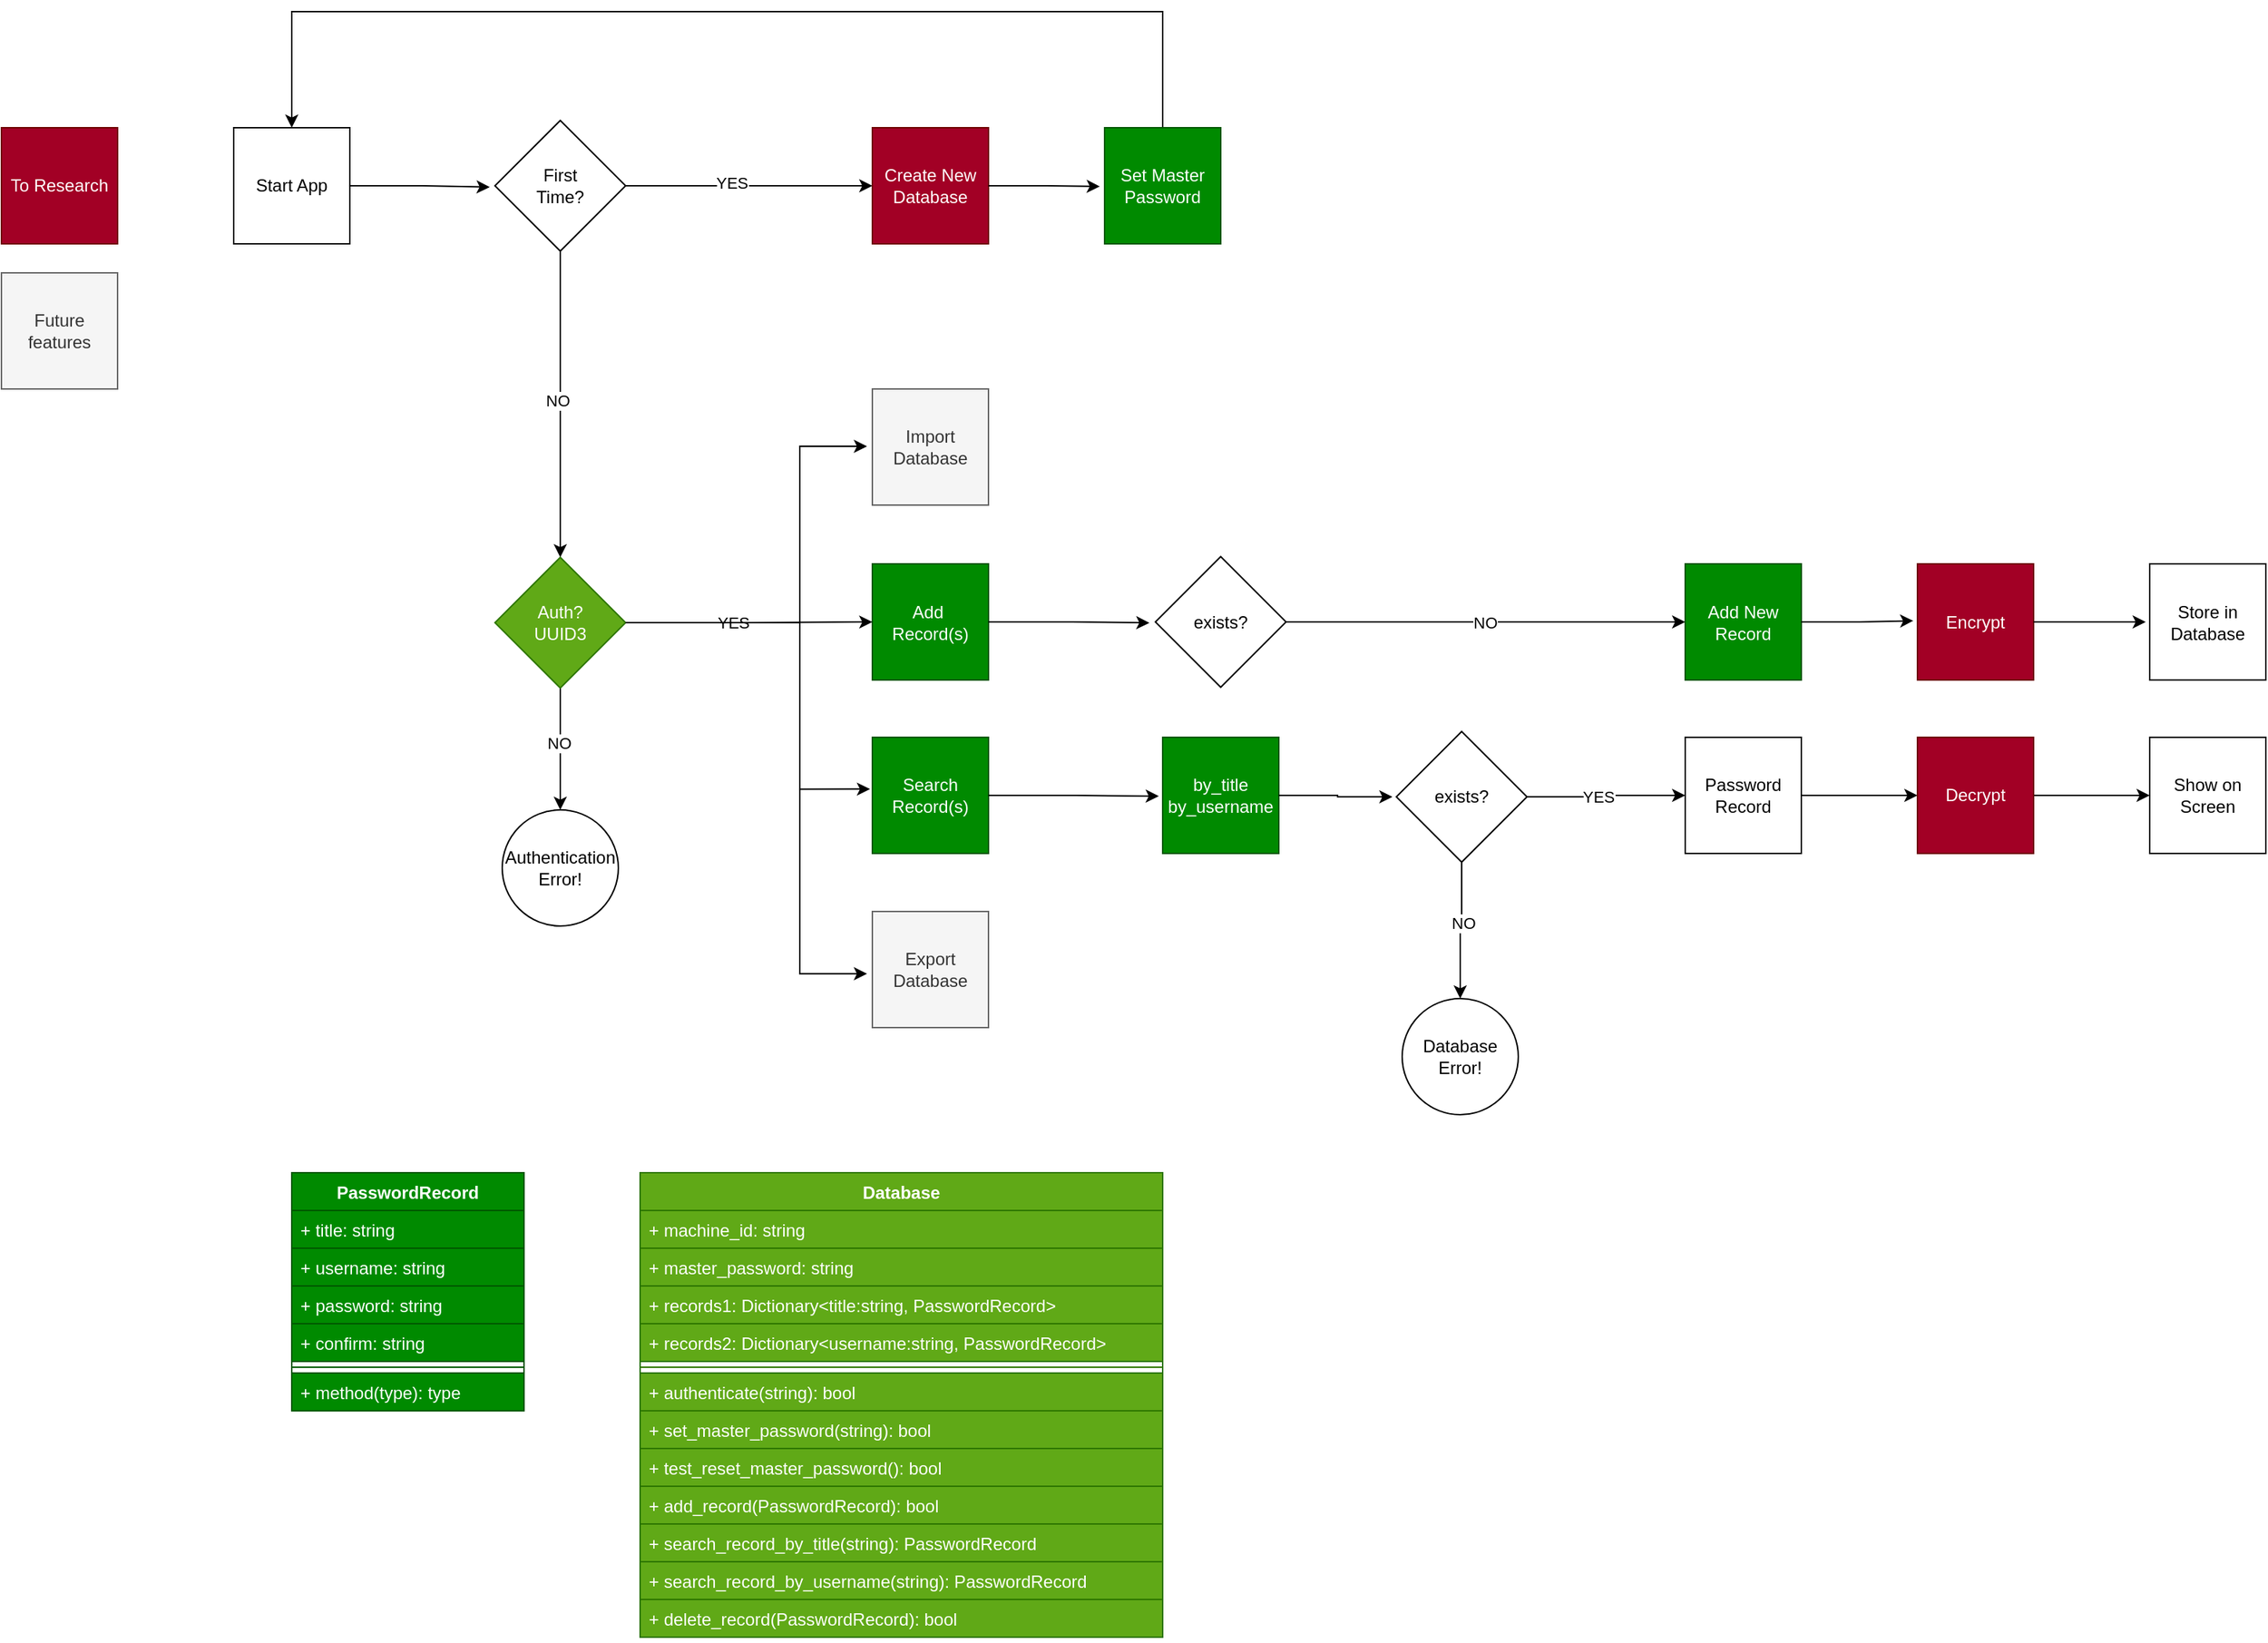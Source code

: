 <mxfile>
    <diagram name="Page-1" id="Cv3YOdcuJNcbwwFZrNBa">
        <mxGraphModel dx="1871" dy="-47" grid="1" gridSize="10" guides="1" tooltips="1" connect="1" arrows="1" fold="1" page="1" pageScale="1" pageWidth="1169" pageHeight="827" math="0" shadow="0">
            <root>
                <mxCell id="0"/>
                <mxCell id="1" parent="0"/>
                <mxCell id="9SKqTit1ZYMC5olBR_RQ-48" value="Start App" style="whiteSpace=wrap;html=1;aspect=fixed;" parent="1" vertex="1">
                    <mxGeometry y="960" width="80" height="80" as="geometry"/>
                </mxCell>
                <mxCell id="9SKqTit1ZYMC5olBR_RQ-61" style="edgeStyle=orthogonalEdgeStyle;rounded=0;orthogonalLoop=1;jettySize=auto;html=1;entryX=0;entryY=0.5;entryDx=0;entryDy=0;" parent="1" source="9SKqTit1ZYMC5olBR_RQ-52" target="9SKqTit1ZYMC5olBR_RQ-59" edge="1">
                    <mxGeometry relative="1" as="geometry"/>
                </mxCell>
                <mxCell id="9SKqTit1ZYMC5olBR_RQ-94" value="YES" style="edgeLabel;html=1;align=center;verticalAlign=middle;resizable=0;points=[];" parent="9SKqTit1ZYMC5olBR_RQ-61" vertex="1" connectable="0">
                    <mxGeometry x="-0.149" y="2" relative="1" as="geometry">
                        <mxPoint as="offset"/>
                    </mxGeometry>
                </mxCell>
                <mxCell id="9SKqTit1ZYMC5olBR_RQ-98" style="edgeStyle=orthogonalEdgeStyle;rounded=0;orthogonalLoop=1;jettySize=auto;html=1;entryX=0.5;entryY=0;entryDx=0;entryDy=0;" parent="1" source="9SKqTit1ZYMC5olBR_RQ-52" target="9SKqTit1ZYMC5olBR_RQ-97" edge="1">
                    <mxGeometry relative="1" as="geometry"/>
                </mxCell>
                <mxCell id="9SKqTit1ZYMC5olBR_RQ-99" value="NO" style="edgeLabel;html=1;align=center;verticalAlign=middle;resizable=0;points=[];" parent="9SKqTit1ZYMC5olBR_RQ-98" vertex="1" connectable="0">
                    <mxGeometry x="-0.029" y="-2" relative="1" as="geometry">
                        <mxPoint as="offset"/>
                    </mxGeometry>
                </mxCell>
                <mxCell id="9SKqTit1ZYMC5olBR_RQ-52" value="First&lt;br&gt;Time?" style="rhombus;whiteSpace=wrap;html=1;" parent="1" vertex="1">
                    <mxGeometry x="180" y="955" width="90" height="90" as="geometry"/>
                </mxCell>
                <mxCell id="9SKqTit1ZYMC5olBR_RQ-59" value="Create New&lt;br&gt;Database" style="whiteSpace=wrap;html=1;aspect=fixed;fillColor=#a20025;strokeColor=#6F0000;fontColor=#ffffff;" parent="1" vertex="1">
                    <mxGeometry x="440" y="960" width="80" height="80" as="geometry"/>
                </mxCell>
                <mxCell id="9SKqTit1ZYMC5olBR_RQ-64" style="edgeStyle=orthogonalEdgeStyle;rounded=0;orthogonalLoop=1;jettySize=auto;html=1;entryX=-0.04;entryY=0.51;entryDx=0;entryDy=0;entryPerimeter=0;" parent="1" source="9SKqTit1ZYMC5olBR_RQ-48" target="9SKqTit1ZYMC5olBR_RQ-52" edge="1">
                    <mxGeometry relative="1" as="geometry"/>
                </mxCell>
                <mxCell id="9SKqTit1ZYMC5olBR_RQ-65" value="Add&amp;nbsp; Record(s)" style="whiteSpace=wrap;html=1;aspect=fixed;fillColor=#008a00;fontColor=#ffffff;strokeColor=#005700;" parent="1" vertex="1">
                    <mxGeometry x="440" y="1260.5" width="80" height="80" as="geometry"/>
                </mxCell>
                <mxCell id="9SKqTit1ZYMC5olBR_RQ-69" value="Import&lt;br&gt;Database" style="whiteSpace=wrap;html=1;aspect=fixed;fillColor=#f5f5f5;fontColor=#333333;strokeColor=#666666;" parent="1" vertex="1">
                    <mxGeometry x="440" y="1140" width="80" height="80" as="geometry"/>
                </mxCell>
                <mxCell id="9SKqTit1ZYMC5olBR_RQ-93" style="edgeStyle=orthogonalEdgeStyle;rounded=0;orthogonalLoop=1;jettySize=auto;html=1;entryX=0.5;entryY=0;entryDx=0;entryDy=0;" parent="1" source="9SKqTit1ZYMC5olBR_RQ-91" target="9SKqTit1ZYMC5olBR_RQ-48" edge="1">
                    <mxGeometry relative="1" as="geometry">
                        <Array as="points">
                            <mxPoint x="640" y="880"/>
                            <mxPoint x="40" y="880"/>
                        </Array>
                    </mxGeometry>
                </mxCell>
                <mxCell id="9SKqTit1ZYMC5olBR_RQ-91" value="Set Master&lt;br&gt;Password" style="whiteSpace=wrap;html=1;aspect=fixed;fillColor=#008a00;fontColor=#ffffff;strokeColor=#005700;" parent="1" vertex="1">
                    <mxGeometry x="600" y="960" width="80" height="80" as="geometry"/>
                </mxCell>
                <mxCell id="9SKqTit1ZYMC5olBR_RQ-92" style="edgeStyle=orthogonalEdgeStyle;rounded=0;orthogonalLoop=1;jettySize=auto;html=1;entryX=-0.041;entryY=0.506;entryDx=0;entryDy=0;entryPerimeter=0;" parent="1" source="9SKqTit1ZYMC5olBR_RQ-59" target="9SKqTit1ZYMC5olBR_RQ-91" edge="1">
                    <mxGeometry relative="1" as="geometry"/>
                </mxCell>
                <mxCell id="9SKqTit1ZYMC5olBR_RQ-100" style="edgeStyle=orthogonalEdgeStyle;rounded=0;orthogonalLoop=1;jettySize=auto;html=1;entryX=0;entryY=0.5;entryDx=0;entryDy=0;" parent="1" source="9SKqTit1ZYMC5olBR_RQ-97" target="9SKqTit1ZYMC5olBR_RQ-65" edge="1">
                    <mxGeometry relative="1" as="geometry"/>
                </mxCell>
                <mxCell id="9SKqTit1ZYMC5olBR_RQ-104" style="edgeStyle=orthogonalEdgeStyle;rounded=0;orthogonalLoop=1;jettySize=auto;html=1;entryX=0.5;entryY=0;entryDx=0;entryDy=0;" parent="1" source="9SKqTit1ZYMC5olBR_RQ-97" target="9SKqTit1ZYMC5olBR_RQ-103" edge="1">
                    <mxGeometry relative="1" as="geometry"/>
                </mxCell>
                <mxCell id="9SKqTit1ZYMC5olBR_RQ-105" value="NO" style="edgeLabel;html=1;align=center;verticalAlign=middle;resizable=0;points=[];" parent="9SKqTit1ZYMC5olBR_RQ-104" vertex="1" connectable="0">
                    <mxGeometry x="-0.094" y="-1" relative="1" as="geometry">
                        <mxPoint as="offset"/>
                    </mxGeometry>
                </mxCell>
                <mxCell id="9SKqTit1ZYMC5olBR_RQ-97" value="Auth?&lt;br&gt;UUID3" style="rhombus;whiteSpace=wrap;html=1;fillColor=#60a917;strokeColor=#2D7600;fontColor=#ffffff;" parent="1" vertex="1">
                    <mxGeometry x="180" y="1256" width="90" height="90" as="geometry"/>
                </mxCell>
                <mxCell id="9SKqTit1ZYMC5olBR_RQ-101" style="edgeStyle=orthogonalEdgeStyle;rounded=0;orthogonalLoop=1;jettySize=auto;html=1;entryX=-0.046;entryY=0.494;entryDx=0;entryDy=0;entryPerimeter=0;" parent="1" source="9SKqTit1ZYMC5olBR_RQ-97" target="9SKqTit1ZYMC5olBR_RQ-69" edge="1">
                    <mxGeometry relative="1" as="geometry">
                        <Array as="points">
                            <mxPoint x="390" y="1301"/>
                            <mxPoint x="390" y="1179"/>
                        </Array>
                    </mxGeometry>
                </mxCell>
                <mxCell id="9SKqTit1ZYMC5olBR_RQ-102" value="YES" style="edgeLabel;html=1;align=center;verticalAlign=middle;resizable=0;points=[];" parent="9SKqTit1ZYMC5olBR_RQ-101" vertex="1" connectable="0">
                    <mxGeometry x="-0.489" relative="1" as="geometry">
                        <mxPoint as="offset"/>
                    </mxGeometry>
                </mxCell>
                <mxCell id="9SKqTit1ZYMC5olBR_RQ-103" value="Authentication&lt;br&gt;Error!" style="ellipse;whiteSpace=wrap;html=1;" parent="1" vertex="1">
                    <mxGeometry x="185" y="1430" width="80" height="80" as="geometry"/>
                </mxCell>
                <mxCell id="9SKqTit1ZYMC5olBR_RQ-106" value="Search&lt;br&gt;Record(s)" style="whiteSpace=wrap;html=1;aspect=fixed;fillColor=#008a00;fontColor=#ffffff;strokeColor=#005700;" parent="1" vertex="1">
                    <mxGeometry x="440" y="1380" width="80" height="80" as="geometry"/>
                </mxCell>
                <mxCell id="9SKqTit1ZYMC5olBR_RQ-107" style="edgeStyle=orthogonalEdgeStyle;rounded=0;orthogonalLoop=1;jettySize=auto;html=1;entryX=-0.02;entryY=0.446;entryDx=0;entryDy=0;entryPerimeter=0;" parent="1" source="9SKqTit1ZYMC5olBR_RQ-97" target="9SKqTit1ZYMC5olBR_RQ-106" edge="1">
                    <mxGeometry relative="1" as="geometry">
                        <Array as="points">
                            <mxPoint x="390" y="1301"/>
                            <mxPoint x="390" y="1416"/>
                        </Array>
                    </mxGeometry>
                </mxCell>
                <mxCell id="9SKqTit1ZYMC5olBR_RQ-109" value="Export Database" style="whiteSpace=wrap;html=1;aspect=fixed;fillColor=#f5f5f5;fontColor=#333333;strokeColor=#666666;" parent="1" vertex="1">
                    <mxGeometry x="440" y="1500" width="80" height="80" as="geometry"/>
                </mxCell>
                <mxCell id="9SKqTit1ZYMC5olBR_RQ-110" style="edgeStyle=orthogonalEdgeStyle;rounded=0;orthogonalLoop=1;jettySize=auto;html=1;entryX=-0.046;entryY=0.536;entryDx=0;entryDy=0;entryPerimeter=0;" parent="1" source="9SKqTit1ZYMC5olBR_RQ-97" target="9SKqTit1ZYMC5olBR_RQ-109" edge="1">
                    <mxGeometry relative="1" as="geometry">
                        <Array as="points">
                            <mxPoint x="390" y="1301"/>
                            <mxPoint x="390" y="1543"/>
                        </Array>
                    </mxGeometry>
                </mxCell>
                <mxCell id="9SKqTit1ZYMC5olBR_RQ-112" value="PasswordRecord" style="swimlane;fontStyle=1;align=center;verticalAlign=top;childLayout=stackLayout;horizontal=1;startSize=26;horizontalStack=0;resizeParent=1;resizeParentMax=0;resizeLast=0;collapsible=1;marginBottom=0;whiteSpace=wrap;html=1;fillColor=#008a00;fontColor=#ffffff;strokeColor=#005700;" parent="1" vertex="1">
                    <mxGeometry x="40" y="1680" width="160" height="138" as="geometry"/>
                </mxCell>
                <mxCell id="9SKqTit1ZYMC5olBR_RQ-125" value="+ title: string" style="text;align=left;verticalAlign=top;spacingLeft=4;spacingRight=4;overflow=hidden;rotatable=0;points=[[0,0.5],[1,0.5]];portConstraint=eastwest;whiteSpace=wrap;html=1;fillColor=#008a00;fontColor=#ffffff;strokeColor=#005700;" parent="9SKqTit1ZYMC5olBR_RQ-112" vertex="1">
                    <mxGeometry y="26" width="160" height="26" as="geometry"/>
                </mxCell>
                <mxCell id="9SKqTit1ZYMC5olBR_RQ-113" value="+ username: string" style="text;align=left;verticalAlign=top;spacingLeft=4;spacingRight=4;overflow=hidden;rotatable=0;points=[[0,0.5],[1,0.5]];portConstraint=eastwest;whiteSpace=wrap;html=1;fillColor=#008a00;fontColor=#ffffff;strokeColor=#005700;" parent="9SKqTit1ZYMC5olBR_RQ-112" vertex="1">
                    <mxGeometry y="52" width="160" height="26" as="geometry"/>
                </mxCell>
                <mxCell id="9SKqTit1ZYMC5olBR_RQ-116" value="+ password: string" style="text;align=left;verticalAlign=top;spacingLeft=4;spacingRight=4;overflow=hidden;rotatable=0;points=[[0,0.5],[1,0.5]];portConstraint=eastwest;whiteSpace=wrap;html=1;fillColor=#008a00;fontColor=#ffffff;strokeColor=#005700;" parent="9SKqTit1ZYMC5olBR_RQ-112" vertex="1">
                    <mxGeometry y="78" width="160" height="26" as="geometry"/>
                </mxCell>
                <mxCell id="9SKqTit1ZYMC5olBR_RQ-117" value="+ confirm: string" style="text;align=left;verticalAlign=top;spacingLeft=4;spacingRight=4;overflow=hidden;rotatable=0;points=[[0,0.5],[1,0.5]];portConstraint=eastwest;whiteSpace=wrap;html=1;fillColor=#008a00;fontColor=#ffffff;strokeColor=#005700;" parent="9SKqTit1ZYMC5olBR_RQ-112" vertex="1">
                    <mxGeometry y="104" width="160" height="26" as="geometry"/>
                </mxCell>
                <mxCell id="9SKqTit1ZYMC5olBR_RQ-114" value="" style="line;strokeWidth=1;align=left;verticalAlign=middle;spacingTop=-1;spacingLeft=3;spacingRight=3;rotatable=0;labelPosition=right;points=[];portConstraint=eastwest;fillColor=#008a00;fontColor=#ffffff;strokeColor=#005700;" parent="9SKqTit1ZYMC5olBR_RQ-112" vertex="1">
                    <mxGeometry y="130" width="160" height="8" as="geometry"/>
                </mxCell>
                <mxCell id="9SKqTit1ZYMC5olBR_RQ-134" value="Database" style="swimlane;fontStyle=1;align=center;verticalAlign=top;childLayout=stackLayout;horizontal=1;startSize=26;horizontalStack=0;resizeParent=1;resizeParentMax=0;resizeLast=0;collapsible=1;marginBottom=0;whiteSpace=wrap;html=1;fillColor=#60a917;strokeColor=#2D7600;fontColor=#ffffff;" parent="1" vertex="1">
                    <mxGeometry x="280" y="1680" width="360" height="320" as="geometry"/>
                </mxCell>
                <mxCell id="9SKqTit1ZYMC5olBR_RQ-135" value="+ machine_id: string" style="text;strokeColor=#2D7600;fillColor=#60a917;align=left;verticalAlign=top;spacingLeft=4;spacingRight=4;overflow=hidden;rotatable=0;points=[[0,0.5],[1,0.5]];portConstraint=eastwest;whiteSpace=wrap;html=1;fontColor=#ffffff;" parent="9SKqTit1ZYMC5olBR_RQ-134" vertex="1">
                    <mxGeometry y="26" width="360" height="26" as="geometry"/>
                </mxCell>
                <mxCell id="9SKqTit1ZYMC5olBR_RQ-136" value="+ master_password: string" style="text;strokeColor=#2D7600;fillColor=#60a917;align=left;verticalAlign=top;spacingLeft=4;spacingRight=4;overflow=hidden;rotatable=0;points=[[0,0.5],[1,0.5]];portConstraint=eastwest;whiteSpace=wrap;html=1;fontColor=#ffffff;" parent="9SKqTit1ZYMC5olBR_RQ-134" vertex="1">
                    <mxGeometry y="52" width="360" height="26" as="geometry"/>
                </mxCell>
                <mxCell id="9SKqTit1ZYMC5olBR_RQ-138" value="+ records1: Dictionary&amp;lt;title:string, PasswordRecord&amp;gt;" style="text;strokeColor=#2D7600;fillColor=#60a917;align=left;verticalAlign=top;spacingLeft=4;spacingRight=4;overflow=hidden;rotatable=0;points=[[0,0.5],[1,0.5]];portConstraint=eastwest;whiteSpace=wrap;html=1;fontColor=#ffffff;" parent="9SKqTit1ZYMC5olBR_RQ-134" vertex="1">
                    <mxGeometry y="78" width="360" height="26" as="geometry"/>
                </mxCell>
                <mxCell id="9SKqTit1ZYMC5olBR_RQ-145" value="+ records2: Dictionary&amp;lt;username:string, PasswordRecord&amp;gt;" style="text;strokeColor=#2D7600;fillColor=#60a917;align=left;verticalAlign=top;spacingLeft=4;spacingRight=4;overflow=hidden;rotatable=0;points=[[0,0.5],[1,0.5]];portConstraint=eastwest;whiteSpace=wrap;html=1;fontColor=#ffffff;" parent="9SKqTit1ZYMC5olBR_RQ-134" vertex="1">
                    <mxGeometry y="104" width="360" height="26" as="geometry"/>
                </mxCell>
                <mxCell id="9SKqTit1ZYMC5olBR_RQ-139" value="" style="line;strokeWidth=1;fillColor=#60a917;align=left;verticalAlign=middle;spacingTop=-1;spacingLeft=3;spacingRight=3;rotatable=0;labelPosition=right;points=[];portConstraint=eastwest;strokeColor=#2D7600;fontColor=#ffffff;" parent="9SKqTit1ZYMC5olBR_RQ-134" vertex="1">
                    <mxGeometry y="130" width="360" height="8" as="geometry"/>
                </mxCell>
                <mxCell id="9SKqTit1ZYMC5olBR_RQ-140" value="+ authenticate(string): bool" style="text;strokeColor=#2D7600;fillColor=#60a917;align=left;verticalAlign=top;spacingLeft=4;spacingRight=4;overflow=hidden;rotatable=0;points=[[0,0.5],[1,0.5]];portConstraint=eastwest;whiteSpace=wrap;html=1;fontColor=#ffffff;" parent="9SKqTit1ZYMC5olBR_RQ-134" vertex="1">
                    <mxGeometry y="138" width="360" height="26" as="geometry"/>
                </mxCell>
                <mxCell id="9SKqTit1ZYMC5olBR_RQ-146" value="+ set_master_password(string): bool" style="text;strokeColor=#2D7600;fillColor=#60a917;align=left;verticalAlign=top;spacingLeft=4;spacingRight=4;overflow=hidden;rotatable=0;points=[[0,0.5],[1,0.5]];portConstraint=eastwest;whiteSpace=wrap;html=1;fontColor=#ffffff;" parent="9SKqTit1ZYMC5olBR_RQ-134" vertex="1">
                    <mxGeometry y="164" width="360" height="26" as="geometry"/>
                </mxCell>
                <mxCell id="9SKqTit1ZYMC5olBR_RQ-147" value="+ test_reset_master_password(): bool" style="text;strokeColor=#2D7600;fillColor=#60a917;align=left;verticalAlign=top;spacingLeft=4;spacingRight=4;overflow=hidden;rotatable=0;points=[[0,0.5],[1,0.5]];portConstraint=eastwest;whiteSpace=wrap;html=1;fontColor=#ffffff;" parent="9SKqTit1ZYMC5olBR_RQ-134" vertex="1">
                    <mxGeometry y="190" width="360" height="26" as="geometry"/>
                </mxCell>
                <mxCell id="9SKqTit1ZYMC5olBR_RQ-141" value="+ add_record(PasswordRecord): bool" style="text;strokeColor=#2D7600;fillColor=#60a917;align=left;verticalAlign=top;spacingLeft=4;spacingRight=4;overflow=hidden;rotatable=0;points=[[0,0.5],[1,0.5]];portConstraint=eastwest;whiteSpace=wrap;html=1;fontColor=#ffffff;" parent="9SKqTit1ZYMC5olBR_RQ-134" vertex="1">
                    <mxGeometry y="216" width="360" height="26" as="geometry"/>
                </mxCell>
                <mxCell id="9SKqTit1ZYMC5olBR_RQ-143" value="+ search_record_by_title(string): PasswordRecord" style="text;strokeColor=#2D7600;fillColor=#60a917;align=left;verticalAlign=top;spacingLeft=4;spacingRight=4;overflow=hidden;rotatable=0;points=[[0,0.5],[1,0.5]];portConstraint=eastwest;whiteSpace=wrap;html=1;fontColor=#ffffff;" parent="9SKqTit1ZYMC5olBR_RQ-134" vertex="1">
                    <mxGeometry y="242" width="360" height="26" as="geometry"/>
                </mxCell>
                <mxCell id="9SKqTit1ZYMC5olBR_RQ-142" value="+ search_record_by_username(string): PasswordRecord" style="text;strokeColor=#2D7600;fillColor=#60a917;align=left;verticalAlign=top;spacingLeft=4;spacingRight=4;overflow=hidden;rotatable=0;points=[[0,0.5],[1,0.5]];portConstraint=eastwest;whiteSpace=wrap;html=1;fontColor=#ffffff;" parent="9SKqTit1ZYMC5olBR_RQ-134" vertex="1">
                    <mxGeometry y="268" width="360" height="26" as="geometry"/>
                </mxCell>
                <mxCell id="9SKqTit1ZYMC5olBR_RQ-144" value="+ delete_record(PasswordRecord): bool" style="text;strokeColor=#2D7600;fillColor=#60a917;align=left;verticalAlign=top;spacingLeft=4;spacingRight=4;overflow=hidden;rotatable=0;points=[[0,0.5],[1,0.5]];portConstraint=eastwest;whiteSpace=wrap;html=1;fontColor=#ffffff;" parent="9SKqTit1ZYMC5olBR_RQ-134" vertex="1">
                    <mxGeometry y="294" width="360" height="26" as="geometry"/>
                </mxCell>
                <mxCell id="9SKqTit1ZYMC5olBR_RQ-148" value="by_title&lt;br&gt;by_username" style="whiteSpace=wrap;html=1;aspect=fixed;fillColor=#008a00;fontColor=#ffffff;strokeColor=#005700;" parent="1" vertex="1">
                    <mxGeometry x="640" y="1380" width="80" height="80" as="geometry"/>
                </mxCell>
                <mxCell id="9SKqTit1ZYMC5olBR_RQ-149" style="edgeStyle=orthogonalEdgeStyle;rounded=0;orthogonalLoop=1;jettySize=auto;html=1;entryX=-0.033;entryY=0.507;entryDx=0;entryDy=0;entryPerimeter=0;" parent="1" source="9SKqTit1ZYMC5olBR_RQ-106" target="9SKqTit1ZYMC5olBR_RQ-148" edge="1">
                    <mxGeometry relative="1" as="geometry"/>
                </mxCell>
                <mxCell id="9SKqTit1ZYMC5olBR_RQ-154" style="edgeStyle=orthogonalEdgeStyle;rounded=0;orthogonalLoop=1;jettySize=auto;html=1;entryX=0;entryY=0.5;entryDx=0;entryDy=0;" parent="1" source="9SKqTit1ZYMC5olBR_RQ-151" target="9SKqTit1ZYMC5olBR_RQ-153" edge="1">
                    <mxGeometry relative="1" as="geometry"/>
                </mxCell>
                <mxCell id="9SKqTit1ZYMC5olBR_RQ-159" value="YES" style="edgeLabel;html=1;align=center;verticalAlign=middle;resizable=0;points=[];" parent="9SKqTit1ZYMC5olBR_RQ-154" vertex="1" connectable="0">
                    <mxGeometry x="-0.11" relative="1" as="geometry">
                        <mxPoint as="offset"/>
                    </mxGeometry>
                </mxCell>
                <mxCell id="9SKqTit1ZYMC5olBR_RQ-157" style="edgeStyle=orthogonalEdgeStyle;rounded=0;orthogonalLoop=1;jettySize=auto;html=1;entryX=0.5;entryY=0;entryDx=0;entryDy=0;" parent="1" source="9SKqTit1ZYMC5olBR_RQ-151" target="9SKqTit1ZYMC5olBR_RQ-155" edge="1">
                    <mxGeometry relative="1" as="geometry"/>
                </mxCell>
                <mxCell id="9SKqTit1ZYMC5olBR_RQ-158" value="NO" style="edgeLabel;html=1;align=center;verticalAlign=middle;resizable=0;points=[];" parent="9SKqTit1ZYMC5olBR_RQ-157" vertex="1" connectable="0">
                    <mxGeometry x="-0.119" y="1" relative="1" as="geometry">
                        <mxPoint as="offset"/>
                    </mxGeometry>
                </mxCell>
                <mxCell id="9SKqTit1ZYMC5olBR_RQ-151" value="exists?" style="rhombus;whiteSpace=wrap;html=1;" parent="1" vertex="1">
                    <mxGeometry x="801" y="1376" width="90" height="90" as="geometry"/>
                </mxCell>
                <mxCell id="9SKqTit1ZYMC5olBR_RQ-152" style="edgeStyle=orthogonalEdgeStyle;rounded=0;orthogonalLoop=1;jettySize=auto;html=1;entryX=-0.03;entryY=0.5;entryDx=0;entryDy=0;entryPerimeter=0;" parent="1" source="9SKqTit1ZYMC5olBR_RQ-148" target="9SKqTit1ZYMC5olBR_RQ-151" edge="1">
                    <mxGeometry relative="1" as="geometry"/>
                </mxCell>
                <mxCell id="9SKqTit1ZYMC5olBR_RQ-174" style="edgeStyle=orthogonalEdgeStyle;rounded=0;orthogonalLoop=1;jettySize=auto;html=1;entryX=0;entryY=0.5;entryDx=0;entryDy=0;" parent="1" source="9SKqTit1ZYMC5olBR_RQ-153" target="9SKqTit1ZYMC5olBR_RQ-173" edge="1">
                    <mxGeometry relative="1" as="geometry"/>
                </mxCell>
                <mxCell id="9SKqTit1ZYMC5olBR_RQ-153" value="Password&lt;br&gt;Record" style="whiteSpace=wrap;html=1;aspect=fixed;" parent="1" vertex="1">
                    <mxGeometry x="1000" y="1380" width="80" height="80" as="geometry"/>
                </mxCell>
                <mxCell id="9SKqTit1ZYMC5olBR_RQ-155" value="Database&lt;br&gt;Error!" style="ellipse;whiteSpace=wrap;html=1;" parent="1" vertex="1">
                    <mxGeometry x="805" y="1560" width="80" height="80" as="geometry"/>
                </mxCell>
                <mxCell id="9SKqTit1ZYMC5olBR_RQ-165" style="edgeStyle=orthogonalEdgeStyle;rounded=0;orthogonalLoop=1;jettySize=auto;html=1;entryX=0;entryY=0.5;entryDx=0;entryDy=0;" parent="1" source="9SKqTit1ZYMC5olBR_RQ-160" target="9SKqTit1ZYMC5olBR_RQ-164" edge="1">
                    <mxGeometry relative="1" as="geometry"/>
                </mxCell>
                <mxCell id="9SKqTit1ZYMC5olBR_RQ-166" value="NO" style="edgeLabel;html=1;align=center;verticalAlign=middle;resizable=0;points=[];" parent="9SKqTit1ZYMC5olBR_RQ-165" vertex="1" connectable="0">
                    <mxGeometry x="-0.009" relative="1" as="geometry">
                        <mxPoint as="offset"/>
                    </mxGeometry>
                </mxCell>
                <mxCell id="9SKqTit1ZYMC5olBR_RQ-160" value="exists?" style="rhombus;whiteSpace=wrap;html=1;" parent="1" vertex="1">
                    <mxGeometry x="635" y="1255.5" width="90" height="90" as="geometry"/>
                </mxCell>
                <mxCell id="9SKqTit1ZYMC5olBR_RQ-161" style="edgeStyle=orthogonalEdgeStyle;rounded=0;orthogonalLoop=1;jettySize=auto;html=1;entryX=-0.046;entryY=0.507;entryDx=0;entryDy=0;entryPerimeter=0;" parent="1" source="9SKqTit1ZYMC5olBR_RQ-65" target="9SKqTit1ZYMC5olBR_RQ-160" edge="1">
                    <mxGeometry relative="1" as="geometry"/>
                </mxCell>
                <mxCell id="9SKqTit1ZYMC5olBR_RQ-164" value="Add New&lt;br&gt;Record" style="whiteSpace=wrap;html=1;aspect=fixed;fillColor=#008a00;fontColor=#ffffff;strokeColor=#005700;" parent="1" vertex="1">
                    <mxGeometry x="1000" y="1260.5" width="80" height="80" as="geometry"/>
                </mxCell>
                <mxCell id="9SKqTit1ZYMC5olBR_RQ-168" value="Encrypt" style="whiteSpace=wrap;html=1;aspect=fixed;fillColor=#a20025;strokeColor=#6F0000;fontColor=#ffffff;" parent="1" vertex="1">
                    <mxGeometry x="1160" y="1260.5" width="80" height="80" as="geometry"/>
                </mxCell>
                <mxCell id="9SKqTit1ZYMC5olBR_RQ-169" value="Store in&lt;br&gt;Database" style="whiteSpace=wrap;html=1;aspect=fixed;" parent="1" vertex="1">
                    <mxGeometry x="1320" y="1260.5" width="80" height="80" as="geometry"/>
                </mxCell>
                <mxCell id="9SKqTit1ZYMC5olBR_RQ-171" style="edgeStyle=orthogonalEdgeStyle;rounded=0;orthogonalLoop=1;jettySize=auto;html=1;entryX=-0.036;entryY=0.49;entryDx=0;entryDy=0;entryPerimeter=0;" parent="1" source="9SKqTit1ZYMC5olBR_RQ-164" target="9SKqTit1ZYMC5olBR_RQ-168" edge="1">
                    <mxGeometry relative="1" as="geometry"/>
                </mxCell>
                <mxCell id="9SKqTit1ZYMC5olBR_RQ-172" style="edgeStyle=orthogonalEdgeStyle;rounded=0;orthogonalLoop=1;jettySize=auto;html=1;entryX=-0.034;entryY=0.5;entryDx=0;entryDy=0;entryPerimeter=0;" parent="1" source="9SKqTit1ZYMC5olBR_RQ-168" target="9SKqTit1ZYMC5olBR_RQ-169" edge="1">
                    <mxGeometry relative="1" as="geometry"/>
                </mxCell>
                <mxCell id="9SKqTit1ZYMC5olBR_RQ-176" style="edgeStyle=orthogonalEdgeStyle;rounded=0;orthogonalLoop=1;jettySize=auto;html=1;entryX=0;entryY=0.5;entryDx=0;entryDy=0;" parent="1" source="9SKqTit1ZYMC5olBR_RQ-173" target="9SKqTit1ZYMC5olBR_RQ-175" edge="1">
                    <mxGeometry relative="1" as="geometry"/>
                </mxCell>
                <mxCell id="9SKqTit1ZYMC5olBR_RQ-173" value="Decrypt" style="whiteSpace=wrap;html=1;aspect=fixed;fillColor=#a20025;strokeColor=#6F0000;fontColor=#ffffff;" parent="1" vertex="1">
                    <mxGeometry x="1160" y="1380" width="80" height="80" as="geometry"/>
                </mxCell>
                <mxCell id="9SKqTit1ZYMC5olBR_RQ-175" value="Show on&lt;br&gt;Screen" style="whiteSpace=wrap;html=1;aspect=fixed;" parent="1" vertex="1">
                    <mxGeometry x="1320" y="1380" width="80" height="80" as="geometry"/>
                </mxCell>
                <mxCell id="9SKqTit1ZYMC5olBR_RQ-177" value="To Research" style="whiteSpace=wrap;html=1;aspect=fixed;fillColor=#a20025;strokeColor=#6F0000;fontColor=#ffffff;" parent="1" vertex="1">
                    <mxGeometry x="-160" y="960" width="80" height="80" as="geometry"/>
                </mxCell>
                <mxCell id="9SKqTit1ZYMC5olBR_RQ-178" value="Future&lt;br&gt;features" style="whiteSpace=wrap;html=1;aspect=fixed;fillColor=#f5f5f5;fontColor=#333333;strokeColor=#666666;" parent="1" vertex="1">
                    <mxGeometry x="-160" y="1060" width="80" height="80" as="geometry"/>
                </mxCell>
                <mxCell id="9SKqTit1ZYMC5olBR_RQ-115" value="+ method(type): type" style="text;align=left;verticalAlign=top;spacingLeft=4;spacingRight=4;overflow=hidden;rotatable=0;points=[[0,0.5],[1,0.5]];portConstraint=eastwest;whiteSpace=wrap;html=1;fillColor=#008a00;fontColor=#ffffff;strokeColor=#005700;" parent="1" vertex="1">
                    <mxGeometry x="40" y="1818" width="160" height="26" as="geometry"/>
                </mxCell>
            </root>
        </mxGraphModel>
    </diagram>
</mxfile>
